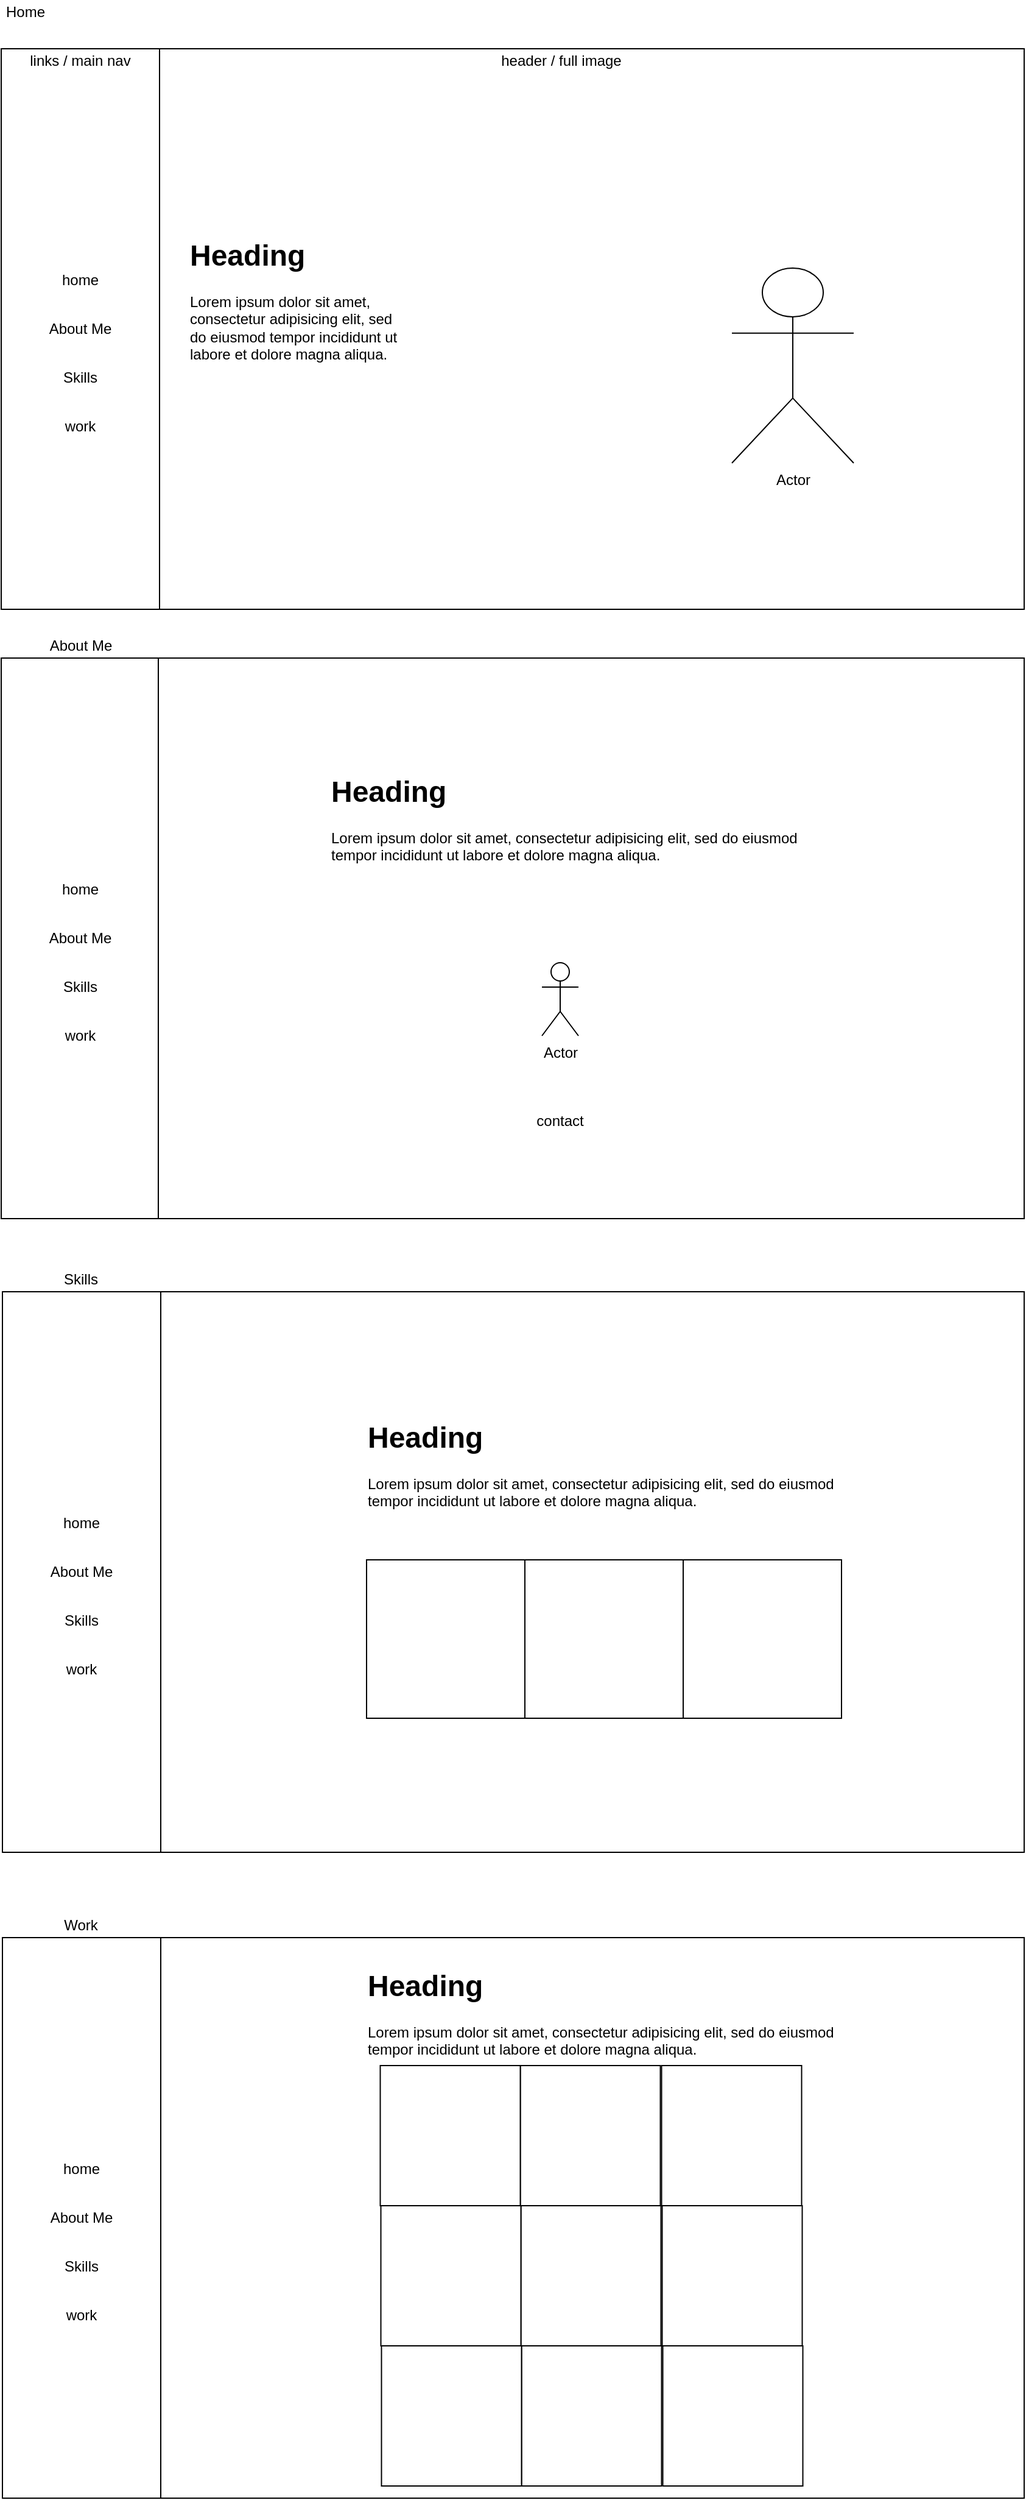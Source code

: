 <mxfile version="12.9.5" type="device"><diagram id="yrSER-g2Y45a_d13BHaY" name="Page-1"><mxGraphModel dx="1412" dy="769" grid="1" gridSize="10" guides="1" tooltips="1" connect="1" arrows="1" fold="1" page="1" pageScale="1" pageWidth="850" pageHeight="1100" math="0" shadow="0"><root><mxCell id="0"/><mxCell id="1" parent="0"/><mxCell id="sRjobi-rQn3kUZaKvfe8-46" value="" style="rounded=0;whiteSpace=wrap;html=1;" vertex="1" parent="1"><mxGeometry x="131" y="1590" width="709" height="460" as="geometry"/></mxCell><mxCell id="sRjobi-rQn3kUZaKvfe8-24" value="" style="rounded=0;whiteSpace=wrap;html=1;" vertex="1" parent="1"><mxGeometry y="540" width="130" height="460" as="geometry"/></mxCell><mxCell id="sRjobi-rQn3kUZaKvfe8-1" value="" style="rounded=0;whiteSpace=wrap;html=1;" vertex="1" parent="1"><mxGeometry x="130" y="40" width="710" height="460" as="geometry"/></mxCell><mxCell id="sRjobi-rQn3kUZaKvfe8-2" value="" style="rounded=0;whiteSpace=wrap;html=1;" vertex="1" parent="1"><mxGeometry y="40" width="130" height="460" as="geometry"/></mxCell><mxCell id="sRjobi-rQn3kUZaKvfe8-5" value="header / full image" style="text;html=1;strokeColor=none;fillColor=none;align=center;verticalAlign=middle;whiteSpace=wrap;rounded=0;" vertex="1" parent="1"><mxGeometry x="380" y="40" width="160" height="20" as="geometry"/></mxCell><mxCell id="sRjobi-rQn3kUZaKvfe8-6" value="Home" style="text;html=1;strokeColor=none;fillColor=none;align=center;verticalAlign=middle;whiteSpace=wrap;rounded=0;" vertex="1" parent="1"><mxGeometry width="40" height="20" as="geometry"/></mxCell><mxCell id="sRjobi-rQn3kUZaKvfe8-7" value="links / main nav" style="text;html=1;strokeColor=none;fillColor=none;align=center;verticalAlign=middle;whiteSpace=wrap;rounded=0;rotation=0;" vertex="1" parent="1"><mxGeometry x="10" y="40" width="110" height="20" as="geometry"/></mxCell><mxCell id="sRjobi-rQn3kUZaKvfe8-8" value="" style="rounded=0;whiteSpace=wrap;html=1;" vertex="1" parent="1"><mxGeometry x="129" y="540" width="711" height="460" as="geometry"/></mxCell><mxCell id="sRjobi-rQn3kUZaKvfe8-10" value="About Me" style="text;html=1;strokeColor=none;fillColor=none;align=center;verticalAlign=middle;whiteSpace=wrap;rounded=0;" vertex="1" parent="1"><mxGeometry x="25.5" y="520" width="79" height="20" as="geometry"/></mxCell><mxCell id="sRjobi-rQn3kUZaKvfe8-12" value="&lt;h1&gt;Heading&lt;/h1&gt;&lt;p&gt;Lorem ipsum dolor sit amet, consectetur adipisicing elit, sed do eiusmod tempor incididunt ut labore et dolore magna aliqua.&lt;/p&gt;" style="text;html=1;strokeColor=none;fillColor=none;spacing=5;spacingTop=-20;whiteSpace=wrap;overflow=hidden;rounded=0;" vertex="1" parent="1"><mxGeometry x="150" y="190" width="190" height="120" as="geometry"/></mxCell><mxCell id="sRjobi-rQn3kUZaKvfe8-13" value="Actor" style="shape=umlActor;verticalLabelPosition=bottom;labelBackgroundColor=#ffffff;verticalAlign=top;html=1;outlineConnect=0;" vertex="1" parent="1"><mxGeometry x="600" y="220" width="100" height="160" as="geometry"/></mxCell><mxCell id="sRjobi-rQn3kUZaKvfe8-14" value="home" style="text;html=1;strokeColor=none;fillColor=none;align=center;verticalAlign=middle;whiteSpace=wrap;rounded=0;" vertex="1" parent="1"><mxGeometry x="45" y="220" width="40" height="20" as="geometry"/></mxCell><mxCell id="sRjobi-rQn3kUZaKvfe8-15" value="About Me" style="text;html=1;strokeColor=none;fillColor=none;align=center;verticalAlign=middle;whiteSpace=wrap;rounded=0;" vertex="1" parent="1"><mxGeometry x="35" y="260" width="60" height="20" as="geometry"/></mxCell><mxCell id="sRjobi-rQn3kUZaKvfe8-17" value="&lt;div&gt;Skills&lt;/div&gt;" style="text;html=1;strokeColor=none;fillColor=none;align=center;verticalAlign=middle;whiteSpace=wrap;rounded=0;" vertex="1" parent="1"><mxGeometry x="45" y="300" width="40" height="20" as="geometry"/></mxCell><mxCell id="sRjobi-rQn3kUZaKvfe8-18" value="&lt;div&gt;work&lt;/div&gt;" style="text;html=1;strokeColor=none;fillColor=none;align=center;verticalAlign=middle;whiteSpace=wrap;rounded=0;" vertex="1" parent="1"><mxGeometry x="45" y="340" width="40" height="20" as="geometry"/></mxCell><mxCell id="sRjobi-rQn3kUZaKvfe8-20" value="home" style="text;html=1;strokeColor=none;fillColor=none;align=center;verticalAlign=middle;whiteSpace=wrap;rounded=0;" vertex="1" parent="1"><mxGeometry x="45" y="720" width="40" height="20" as="geometry"/></mxCell><mxCell id="sRjobi-rQn3kUZaKvfe8-21" value="About Me" style="text;html=1;strokeColor=none;fillColor=none;align=center;verticalAlign=middle;whiteSpace=wrap;rounded=0;" vertex="1" parent="1"><mxGeometry x="35" y="760" width="60" height="20" as="geometry"/></mxCell><mxCell id="sRjobi-rQn3kUZaKvfe8-22" value="&lt;div&gt;work&lt;/div&gt;" style="text;html=1;strokeColor=none;fillColor=none;align=center;verticalAlign=middle;whiteSpace=wrap;rounded=0;" vertex="1" parent="1"><mxGeometry x="45" y="840" width="40" height="20" as="geometry"/></mxCell><mxCell id="sRjobi-rQn3kUZaKvfe8-23" value="&lt;div&gt;Skills&lt;/div&gt;" style="text;html=1;strokeColor=none;fillColor=none;align=center;verticalAlign=middle;whiteSpace=wrap;rounded=0;" vertex="1" parent="1"><mxGeometry x="45" y="800" width="40" height="20" as="geometry"/></mxCell><mxCell id="sRjobi-rQn3kUZaKvfe8-25" value="" style="rounded=0;whiteSpace=wrap;html=1;" vertex="1" parent="1"><mxGeometry x="1" y="1060" width="130" height="460" as="geometry"/></mxCell><mxCell id="sRjobi-rQn3kUZaKvfe8-26" value="home" style="text;html=1;strokeColor=none;fillColor=none;align=center;verticalAlign=middle;whiteSpace=wrap;rounded=0;" vertex="1" parent="1"><mxGeometry x="46" y="1240" width="40" height="20" as="geometry"/></mxCell><mxCell id="sRjobi-rQn3kUZaKvfe8-27" value="About Me" style="text;html=1;strokeColor=none;fillColor=none;align=center;verticalAlign=middle;whiteSpace=wrap;rounded=0;" vertex="1" parent="1"><mxGeometry x="36" y="1280" width="60" height="20" as="geometry"/></mxCell><mxCell id="sRjobi-rQn3kUZaKvfe8-28" value="&lt;div&gt;Skills&lt;/div&gt;" style="text;html=1;strokeColor=none;fillColor=none;align=center;verticalAlign=middle;whiteSpace=wrap;rounded=0;" vertex="1" parent="1"><mxGeometry x="46" y="1320" width="40" height="20" as="geometry"/></mxCell><mxCell id="sRjobi-rQn3kUZaKvfe8-29" value="&lt;div&gt;work&lt;/div&gt;" style="text;html=1;strokeColor=none;fillColor=none;align=center;verticalAlign=middle;whiteSpace=wrap;rounded=0;" vertex="1" parent="1"><mxGeometry x="46" y="1360" width="40" height="20" as="geometry"/></mxCell><mxCell id="sRjobi-rQn3kUZaKvfe8-30" value="" style="rounded=0;whiteSpace=wrap;html=1;" vertex="1" parent="1"><mxGeometry x="131" y="1060" width="709" height="460" as="geometry"/></mxCell><mxCell id="sRjobi-rQn3kUZaKvfe8-31" value="&lt;h1&gt;Heading&lt;/h1&gt;&lt;p&gt;Lorem ipsum dolor sit amet, consectetur adipisicing elit, sed do eiusmod tempor incididunt ut labore et dolore magna aliqua.&lt;/p&gt;" style="text;html=1;strokeColor=none;fillColor=none;spacing=5;spacingTop=-20;whiteSpace=wrap;overflow=hidden;rounded=0;" vertex="1" parent="1"><mxGeometry x="266" y="630" width="393" height="120" as="geometry"/></mxCell><mxCell id="sRjobi-rQn3kUZaKvfe8-33" value="Actor" style="shape=umlActor;verticalLabelPosition=bottom;labelBackgroundColor=#ffffff;verticalAlign=top;html=1;outlineConnect=0;" vertex="1" parent="1"><mxGeometry x="444" y="790" width="30" height="60" as="geometry"/></mxCell><mxCell id="sRjobi-rQn3kUZaKvfe8-34" value="&lt;div&gt;contact&lt;/div&gt;" style="text;html=1;strokeColor=none;fillColor=none;align=center;verticalAlign=middle;whiteSpace=wrap;rounded=0;" vertex="1" parent="1"><mxGeometry x="439" y="910" width="40" height="20" as="geometry"/></mxCell><mxCell id="sRjobi-rQn3kUZaKvfe8-35" value="&lt;h1&gt;Heading&lt;/h1&gt;&lt;p&gt;Lorem ipsum dolor sit amet, consectetur adipisicing elit, sed do eiusmod tempor incididunt ut labore et dolore magna aliqua.&lt;/p&gt;" style="text;html=1;strokeColor=none;fillColor=none;spacing=5;spacingTop=-20;whiteSpace=wrap;overflow=hidden;rounded=0;" vertex="1" parent="1"><mxGeometry x="295.5" y="1160" width="394.5" height="120" as="geometry"/></mxCell><mxCell id="sRjobi-rQn3kUZaKvfe8-36" value="" style="whiteSpace=wrap;html=1;aspect=fixed;" vertex="1" parent="1"><mxGeometry x="300" y="1280" width="130" height="130" as="geometry"/></mxCell><mxCell id="sRjobi-rQn3kUZaKvfe8-38" value="" style="whiteSpace=wrap;html=1;aspect=fixed;" vertex="1" parent="1"><mxGeometry x="430" y="1280" width="130" height="130" as="geometry"/></mxCell><mxCell id="sRjobi-rQn3kUZaKvfe8-39" value="" style="whiteSpace=wrap;html=1;aspect=fixed;" vertex="1" parent="1"><mxGeometry x="560" y="1280" width="130" height="130" as="geometry"/></mxCell><mxCell id="sRjobi-rQn3kUZaKvfe8-40" value="Skills" style="text;html=1;strokeColor=none;fillColor=none;align=center;verticalAlign=middle;whiteSpace=wrap;rounded=0;" vertex="1" parent="1"><mxGeometry x="25.5" y="1040" width="79" height="20" as="geometry"/></mxCell><mxCell id="sRjobi-rQn3kUZaKvfe8-41" value="" style="rounded=0;whiteSpace=wrap;html=1;" vertex="1" parent="1"><mxGeometry x="1" y="1590" width="130" height="460" as="geometry"/></mxCell><mxCell id="sRjobi-rQn3kUZaKvfe8-42" value="home" style="text;html=1;strokeColor=none;fillColor=none;align=center;verticalAlign=middle;whiteSpace=wrap;rounded=0;" vertex="1" parent="1"><mxGeometry x="46" y="1770" width="40" height="20" as="geometry"/></mxCell><mxCell id="sRjobi-rQn3kUZaKvfe8-43" value="About Me" style="text;html=1;strokeColor=none;fillColor=none;align=center;verticalAlign=middle;whiteSpace=wrap;rounded=0;" vertex="1" parent="1"><mxGeometry x="36" y="1810" width="60" height="20" as="geometry"/></mxCell><mxCell id="sRjobi-rQn3kUZaKvfe8-44" value="&lt;div&gt;Skills&lt;/div&gt;" style="text;html=1;strokeColor=none;fillColor=none;align=center;verticalAlign=middle;whiteSpace=wrap;rounded=0;" vertex="1" parent="1"><mxGeometry x="46" y="1850" width="40" height="20" as="geometry"/></mxCell><mxCell id="sRjobi-rQn3kUZaKvfe8-45" value="&lt;div&gt;work&lt;/div&gt;" style="text;html=1;strokeColor=none;fillColor=none;align=center;verticalAlign=middle;whiteSpace=wrap;rounded=0;" vertex="1" parent="1"><mxGeometry x="46" y="1890" width="40" height="20" as="geometry"/></mxCell><mxCell id="sRjobi-rQn3kUZaKvfe8-47" value="&lt;h1&gt;Heading&lt;/h1&gt;&lt;p&gt;Lorem ipsum dolor sit amet, consectetur adipisicing elit, sed do eiusmod tempor incididunt ut labore et dolore magna aliqua.&lt;/p&gt;" style="text;html=1;strokeColor=none;fillColor=none;spacing=5;spacingTop=-20;whiteSpace=wrap;overflow=hidden;rounded=0;" vertex="1" parent="1"><mxGeometry x="295.5" y="1610" width="394.5" height="120" as="geometry"/></mxCell><mxCell id="sRjobi-rQn3kUZaKvfe8-51" value="Work" style="text;html=1;strokeColor=none;fillColor=none;align=center;verticalAlign=middle;whiteSpace=wrap;rounded=0;" vertex="1" parent="1"><mxGeometry x="25.5" y="1570" width="79" height="20" as="geometry"/></mxCell><mxCell id="sRjobi-rQn3kUZaKvfe8-54" value="" style="whiteSpace=wrap;html=1;aspect=fixed;" vertex="1" parent="1"><mxGeometry x="543.25" y="1925" width="115" height="115" as="geometry"/></mxCell><mxCell id="sRjobi-rQn3kUZaKvfe8-64" value="" style="whiteSpace=wrap;html=1;aspect=fixed;" vertex="1" parent="1"><mxGeometry x="427.25" y="1925" width="115" height="115" as="geometry"/></mxCell><mxCell id="sRjobi-rQn3kUZaKvfe8-65" value="" style="whiteSpace=wrap;html=1;aspect=fixed;" vertex="1" parent="1"><mxGeometry x="312.25" y="1925" width="115" height="115" as="geometry"/></mxCell><mxCell id="sRjobi-rQn3kUZaKvfe8-66" value="" style="whiteSpace=wrap;html=1;aspect=fixed;" vertex="1" parent="1"><mxGeometry x="542.75" y="1810" width="115" height="115" as="geometry"/></mxCell><mxCell id="sRjobi-rQn3kUZaKvfe8-67" value="" style="whiteSpace=wrap;html=1;aspect=fixed;" vertex="1" parent="1"><mxGeometry x="426.75" y="1810" width="115" height="115" as="geometry"/></mxCell><mxCell id="sRjobi-rQn3kUZaKvfe8-68" value="" style="whiteSpace=wrap;html=1;aspect=fixed;" vertex="1" parent="1"><mxGeometry x="311.75" y="1810" width="115" height="115" as="geometry"/></mxCell><mxCell id="sRjobi-rQn3kUZaKvfe8-69" value="" style="whiteSpace=wrap;html=1;aspect=fixed;" vertex="1" parent="1"><mxGeometry x="542.25" y="1695" width="115" height="115" as="geometry"/></mxCell><mxCell id="sRjobi-rQn3kUZaKvfe8-70" value="" style="whiteSpace=wrap;html=1;aspect=fixed;" vertex="1" parent="1"><mxGeometry x="426.25" y="1695" width="115" height="115" as="geometry"/></mxCell><mxCell id="sRjobi-rQn3kUZaKvfe8-71" value="" style="whiteSpace=wrap;html=1;aspect=fixed;" vertex="1" parent="1"><mxGeometry x="311.25" y="1695" width="115" height="115" as="geometry"/></mxCell></root></mxGraphModel></diagram></mxfile>